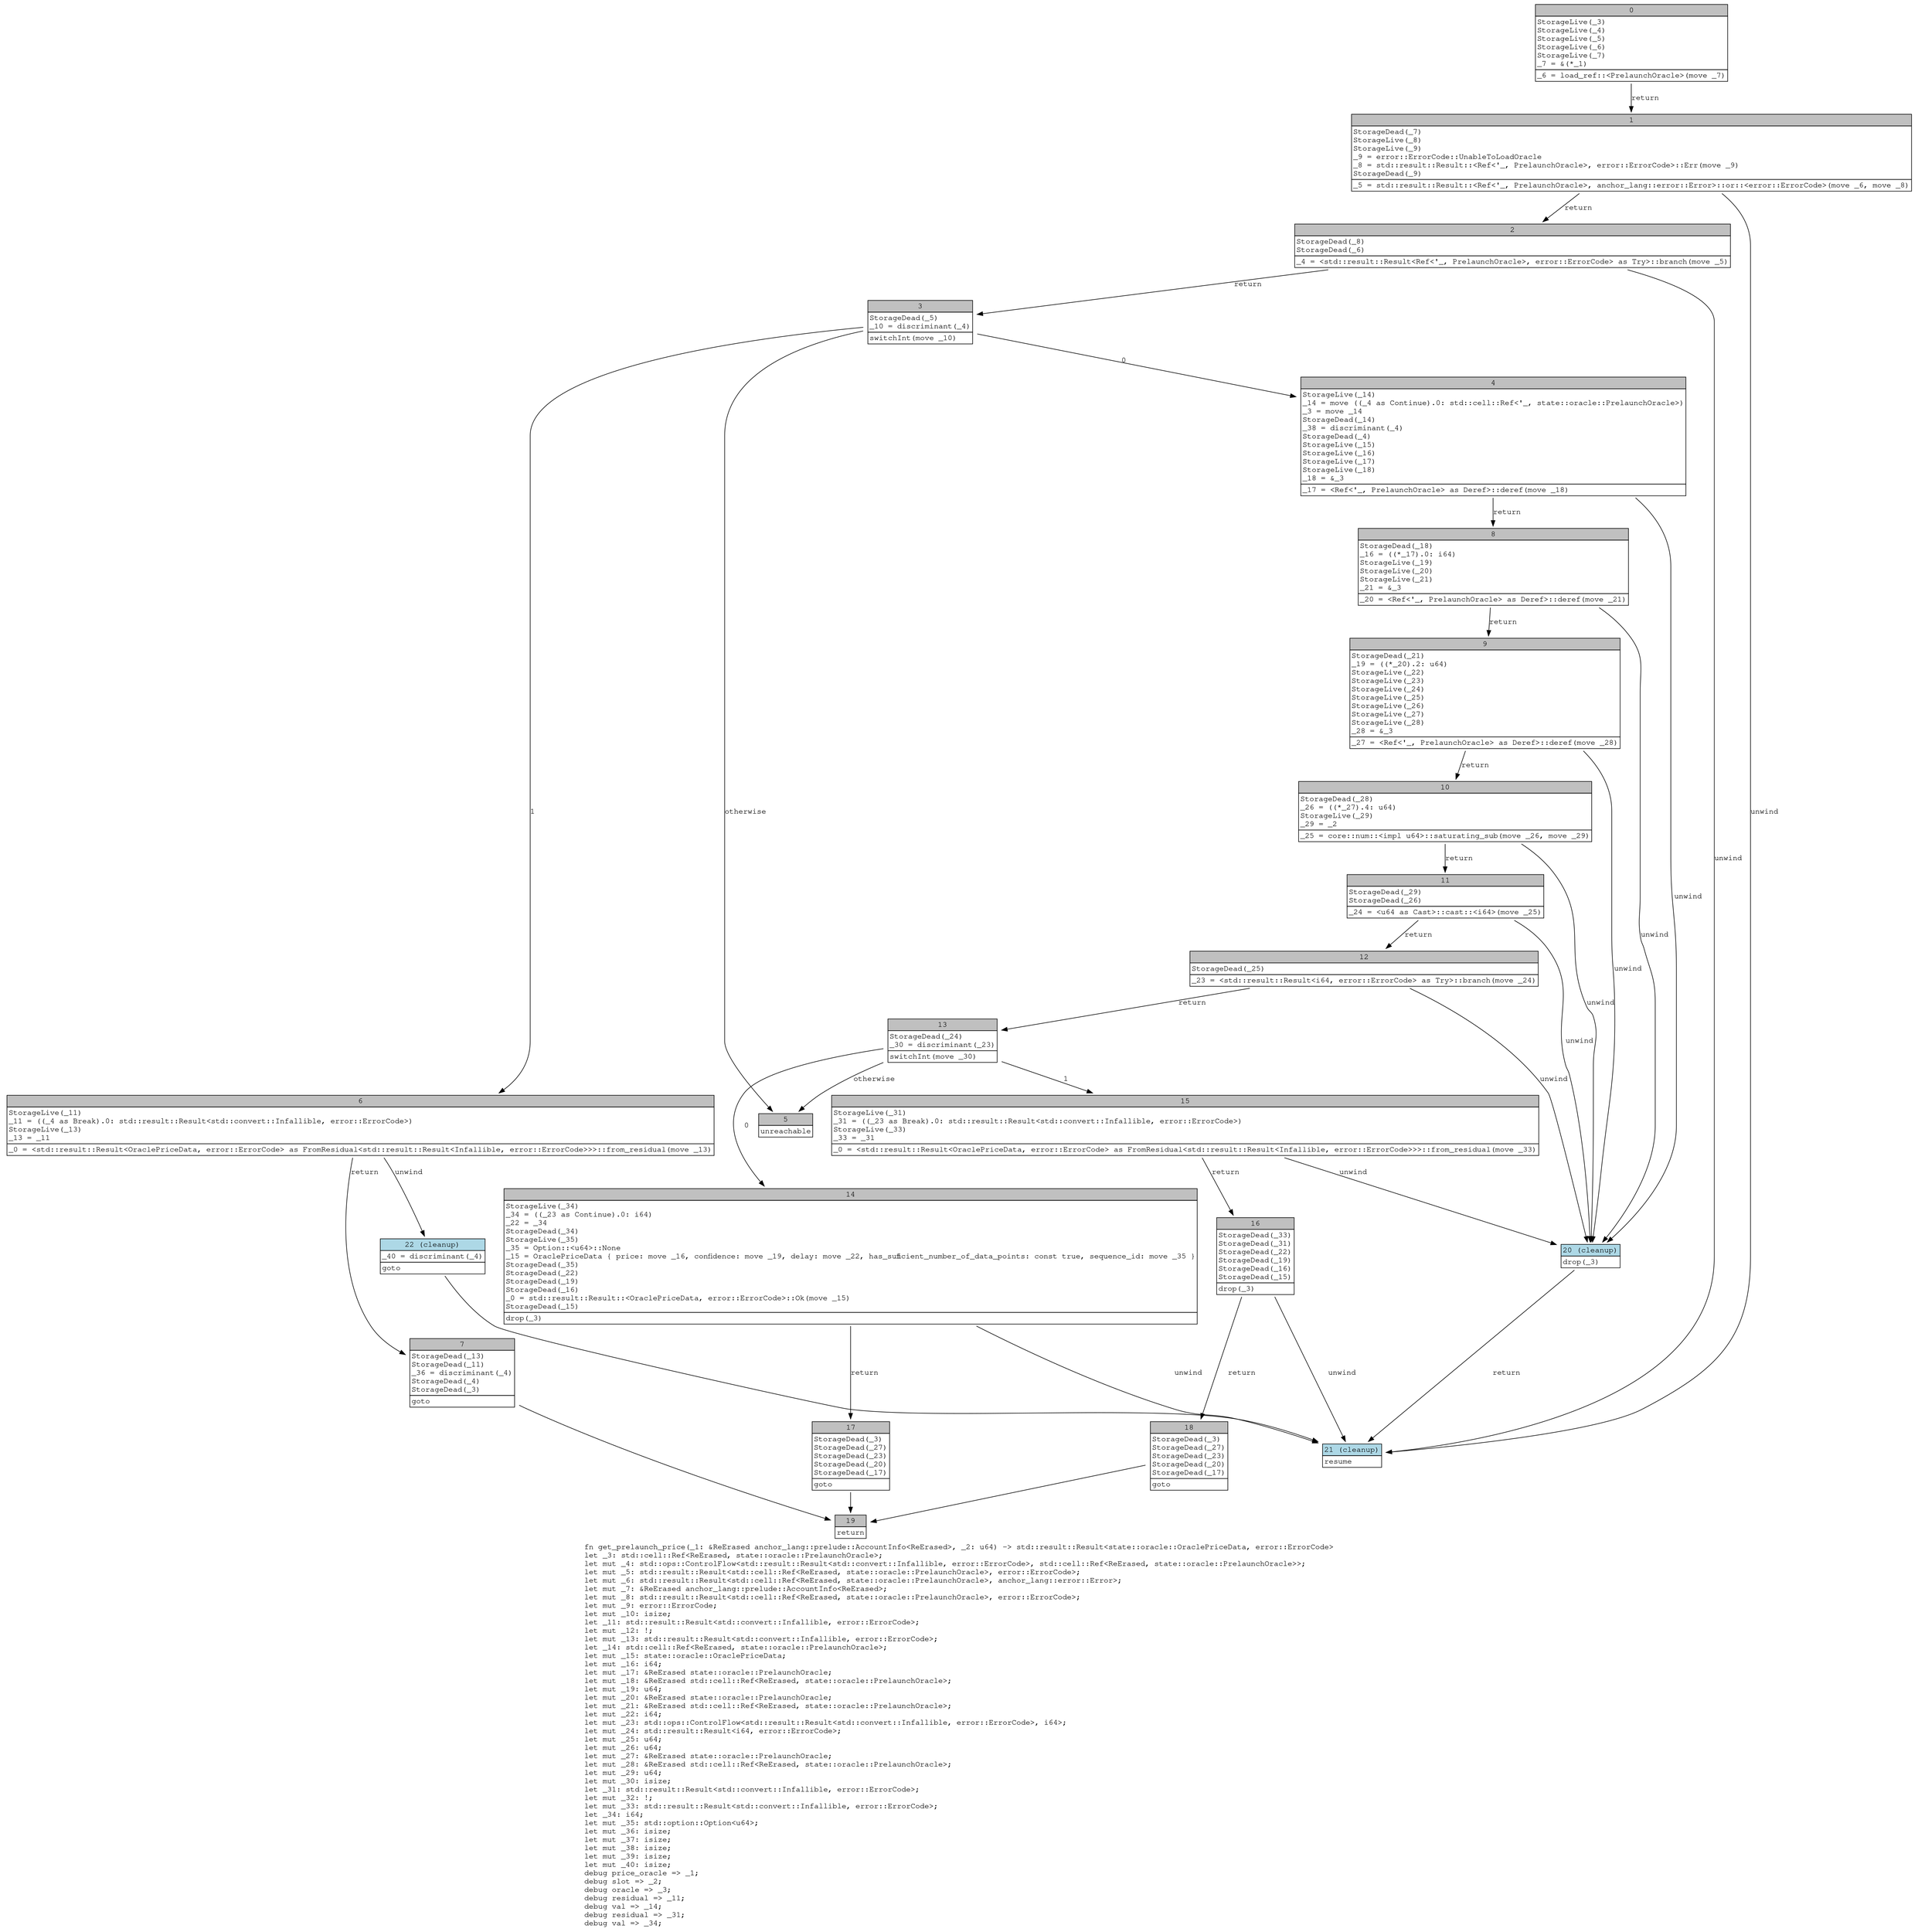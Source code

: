 digraph Mir_0_3531 {
    graph [fontname="Courier, monospace"];
    node [fontname="Courier, monospace"];
    edge [fontname="Courier, monospace"];
    label=<fn get_prelaunch_price(_1: &amp;ReErased anchor_lang::prelude::AccountInfo&lt;ReErased&gt;, _2: u64) -&gt; std::result::Result&lt;state::oracle::OraclePriceData, error::ErrorCode&gt;<br align="left"/>let _3: std::cell::Ref&lt;ReErased, state::oracle::PrelaunchOracle&gt;;<br align="left"/>let mut _4: std::ops::ControlFlow&lt;std::result::Result&lt;std::convert::Infallible, error::ErrorCode&gt;, std::cell::Ref&lt;ReErased, state::oracle::PrelaunchOracle&gt;&gt;;<br align="left"/>let mut _5: std::result::Result&lt;std::cell::Ref&lt;ReErased, state::oracle::PrelaunchOracle&gt;, error::ErrorCode&gt;;<br align="left"/>let mut _6: std::result::Result&lt;std::cell::Ref&lt;ReErased, state::oracle::PrelaunchOracle&gt;, anchor_lang::error::Error&gt;;<br align="left"/>let mut _7: &amp;ReErased anchor_lang::prelude::AccountInfo&lt;ReErased&gt;;<br align="left"/>let mut _8: std::result::Result&lt;std::cell::Ref&lt;ReErased, state::oracle::PrelaunchOracle&gt;, error::ErrorCode&gt;;<br align="left"/>let mut _9: error::ErrorCode;<br align="left"/>let mut _10: isize;<br align="left"/>let _11: std::result::Result&lt;std::convert::Infallible, error::ErrorCode&gt;;<br align="left"/>let mut _12: !;<br align="left"/>let mut _13: std::result::Result&lt;std::convert::Infallible, error::ErrorCode&gt;;<br align="left"/>let _14: std::cell::Ref&lt;ReErased, state::oracle::PrelaunchOracle&gt;;<br align="left"/>let mut _15: state::oracle::OraclePriceData;<br align="left"/>let mut _16: i64;<br align="left"/>let mut _17: &amp;ReErased state::oracle::PrelaunchOracle;<br align="left"/>let mut _18: &amp;ReErased std::cell::Ref&lt;ReErased, state::oracle::PrelaunchOracle&gt;;<br align="left"/>let mut _19: u64;<br align="left"/>let mut _20: &amp;ReErased state::oracle::PrelaunchOracle;<br align="left"/>let mut _21: &amp;ReErased std::cell::Ref&lt;ReErased, state::oracle::PrelaunchOracle&gt;;<br align="left"/>let mut _22: i64;<br align="left"/>let mut _23: std::ops::ControlFlow&lt;std::result::Result&lt;std::convert::Infallible, error::ErrorCode&gt;, i64&gt;;<br align="left"/>let mut _24: std::result::Result&lt;i64, error::ErrorCode&gt;;<br align="left"/>let mut _25: u64;<br align="left"/>let mut _26: u64;<br align="left"/>let mut _27: &amp;ReErased state::oracle::PrelaunchOracle;<br align="left"/>let mut _28: &amp;ReErased std::cell::Ref&lt;ReErased, state::oracle::PrelaunchOracle&gt;;<br align="left"/>let mut _29: u64;<br align="left"/>let mut _30: isize;<br align="left"/>let _31: std::result::Result&lt;std::convert::Infallible, error::ErrorCode&gt;;<br align="left"/>let mut _32: !;<br align="left"/>let mut _33: std::result::Result&lt;std::convert::Infallible, error::ErrorCode&gt;;<br align="left"/>let _34: i64;<br align="left"/>let mut _35: std::option::Option&lt;u64&gt;;<br align="left"/>let mut _36: isize;<br align="left"/>let mut _37: isize;<br align="left"/>let mut _38: isize;<br align="left"/>let mut _39: isize;<br align="left"/>let mut _40: isize;<br align="left"/>debug price_oracle =&gt; _1;<br align="left"/>debug slot =&gt; _2;<br align="left"/>debug oracle =&gt; _3;<br align="left"/>debug residual =&gt; _11;<br align="left"/>debug val =&gt; _14;<br align="left"/>debug residual =&gt; _31;<br align="left"/>debug val =&gt; _34;<br align="left"/>>;
    bb0__0_3531 [shape="none", label=<<table border="0" cellborder="1" cellspacing="0"><tr><td bgcolor="gray" align="center" colspan="1">0</td></tr><tr><td align="left" balign="left">StorageLive(_3)<br/>StorageLive(_4)<br/>StorageLive(_5)<br/>StorageLive(_6)<br/>StorageLive(_7)<br/>_7 = &amp;(*_1)<br/></td></tr><tr><td align="left">_6 = load_ref::&lt;PrelaunchOracle&gt;(move _7)</td></tr></table>>];
    bb1__0_3531 [shape="none", label=<<table border="0" cellborder="1" cellspacing="0"><tr><td bgcolor="gray" align="center" colspan="1">1</td></tr><tr><td align="left" balign="left">StorageDead(_7)<br/>StorageLive(_8)<br/>StorageLive(_9)<br/>_9 = error::ErrorCode::UnableToLoadOracle<br/>_8 = std::result::Result::&lt;Ref&lt;'_, PrelaunchOracle&gt;, error::ErrorCode&gt;::Err(move _9)<br/>StorageDead(_9)<br/></td></tr><tr><td align="left">_5 = std::result::Result::&lt;Ref&lt;'_, PrelaunchOracle&gt;, anchor_lang::error::Error&gt;::or::&lt;error::ErrorCode&gt;(move _6, move _8)</td></tr></table>>];
    bb2__0_3531 [shape="none", label=<<table border="0" cellborder="1" cellspacing="0"><tr><td bgcolor="gray" align="center" colspan="1">2</td></tr><tr><td align="left" balign="left">StorageDead(_8)<br/>StorageDead(_6)<br/></td></tr><tr><td align="left">_4 = &lt;std::result::Result&lt;Ref&lt;'_, PrelaunchOracle&gt;, error::ErrorCode&gt; as Try&gt;::branch(move _5)</td></tr></table>>];
    bb3__0_3531 [shape="none", label=<<table border="0" cellborder="1" cellspacing="0"><tr><td bgcolor="gray" align="center" colspan="1">3</td></tr><tr><td align="left" balign="left">StorageDead(_5)<br/>_10 = discriminant(_4)<br/></td></tr><tr><td align="left">switchInt(move _10)</td></tr></table>>];
    bb4__0_3531 [shape="none", label=<<table border="0" cellborder="1" cellspacing="0"><tr><td bgcolor="gray" align="center" colspan="1">4</td></tr><tr><td align="left" balign="left">StorageLive(_14)<br/>_14 = move ((_4 as Continue).0: std::cell::Ref&lt;'_, state::oracle::PrelaunchOracle&gt;)<br/>_3 = move _14<br/>StorageDead(_14)<br/>_38 = discriminant(_4)<br/>StorageDead(_4)<br/>StorageLive(_15)<br/>StorageLive(_16)<br/>StorageLive(_17)<br/>StorageLive(_18)<br/>_18 = &amp;_3<br/></td></tr><tr><td align="left">_17 = &lt;Ref&lt;'_, PrelaunchOracle&gt; as Deref&gt;::deref(move _18)</td></tr></table>>];
    bb5__0_3531 [shape="none", label=<<table border="0" cellborder="1" cellspacing="0"><tr><td bgcolor="gray" align="center" colspan="1">5</td></tr><tr><td align="left">unreachable</td></tr></table>>];
    bb6__0_3531 [shape="none", label=<<table border="0" cellborder="1" cellspacing="0"><tr><td bgcolor="gray" align="center" colspan="1">6</td></tr><tr><td align="left" balign="left">StorageLive(_11)<br/>_11 = ((_4 as Break).0: std::result::Result&lt;std::convert::Infallible, error::ErrorCode&gt;)<br/>StorageLive(_13)<br/>_13 = _11<br/></td></tr><tr><td align="left">_0 = &lt;std::result::Result&lt;OraclePriceData, error::ErrorCode&gt; as FromResidual&lt;std::result::Result&lt;Infallible, error::ErrorCode&gt;&gt;&gt;::from_residual(move _13)</td></tr></table>>];
    bb7__0_3531 [shape="none", label=<<table border="0" cellborder="1" cellspacing="0"><tr><td bgcolor="gray" align="center" colspan="1">7</td></tr><tr><td align="left" balign="left">StorageDead(_13)<br/>StorageDead(_11)<br/>_36 = discriminant(_4)<br/>StorageDead(_4)<br/>StorageDead(_3)<br/></td></tr><tr><td align="left">goto</td></tr></table>>];
    bb8__0_3531 [shape="none", label=<<table border="0" cellborder="1" cellspacing="0"><tr><td bgcolor="gray" align="center" colspan="1">8</td></tr><tr><td align="left" balign="left">StorageDead(_18)<br/>_16 = ((*_17).0: i64)<br/>StorageLive(_19)<br/>StorageLive(_20)<br/>StorageLive(_21)<br/>_21 = &amp;_3<br/></td></tr><tr><td align="left">_20 = &lt;Ref&lt;'_, PrelaunchOracle&gt; as Deref&gt;::deref(move _21)</td></tr></table>>];
    bb9__0_3531 [shape="none", label=<<table border="0" cellborder="1" cellspacing="0"><tr><td bgcolor="gray" align="center" colspan="1">9</td></tr><tr><td align="left" balign="left">StorageDead(_21)<br/>_19 = ((*_20).2: u64)<br/>StorageLive(_22)<br/>StorageLive(_23)<br/>StorageLive(_24)<br/>StorageLive(_25)<br/>StorageLive(_26)<br/>StorageLive(_27)<br/>StorageLive(_28)<br/>_28 = &amp;_3<br/></td></tr><tr><td align="left">_27 = &lt;Ref&lt;'_, PrelaunchOracle&gt; as Deref&gt;::deref(move _28)</td></tr></table>>];
    bb10__0_3531 [shape="none", label=<<table border="0" cellborder="1" cellspacing="0"><tr><td bgcolor="gray" align="center" colspan="1">10</td></tr><tr><td align="left" balign="left">StorageDead(_28)<br/>_26 = ((*_27).4: u64)<br/>StorageLive(_29)<br/>_29 = _2<br/></td></tr><tr><td align="left">_25 = core::num::&lt;impl u64&gt;::saturating_sub(move _26, move _29)</td></tr></table>>];
    bb11__0_3531 [shape="none", label=<<table border="0" cellborder="1" cellspacing="0"><tr><td bgcolor="gray" align="center" colspan="1">11</td></tr><tr><td align="left" balign="left">StorageDead(_29)<br/>StorageDead(_26)<br/></td></tr><tr><td align="left">_24 = &lt;u64 as Cast&gt;::cast::&lt;i64&gt;(move _25)</td></tr></table>>];
    bb12__0_3531 [shape="none", label=<<table border="0" cellborder="1" cellspacing="0"><tr><td bgcolor="gray" align="center" colspan="1">12</td></tr><tr><td align="left" balign="left">StorageDead(_25)<br/></td></tr><tr><td align="left">_23 = &lt;std::result::Result&lt;i64, error::ErrorCode&gt; as Try&gt;::branch(move _24)</td></tr></table>>];
    bb13__0_3531 [shape="none", label=<<table border="0" cellborder="1" cellspacing="0"><tr><td bgcolor="gray" align="center" colspan="1">13</td></tr><tr><td align="left" balign="left">StorageDead(_24)<br/>_30 = discriminant(_23)<br/></td></tr><tr><td align="left">switchInt(move _30)</td></tr></table>>];
    bb14__0_3531 [shape="none", label=<<table border="0" cellborder="1" cellspacing="0"><tr><td bgcolor="gray" align="center" colspan="1">14</td></tr><tr><td align="left" balign="left">StorageLive(_34)<br/>_34 = ((_23 as Continue).0: i64)<br/>_22 = _34<br/>StorageDead(_34)<br/>StorageLive(_35)<br/>_35 = Option::&lt;u64&gt;::None<br/>_15 = OraclePriceData { price: move _16, confidence: move _19, delay: move _22, has_sufficient_number_of_data_points: const true, sequence_id: move _35 }<br/>StorageDead(_35)<br/>StorageDead(_22)<br/>StorageDead(_19)<br/>StorageDead(_16)<br/>_0 = std::result::Result::&lt;OraclePriceData, error::ErrorCode&gt;::Ok(move _15)<br/>StorageDead(_15)<br/></td></tr><tr><td align="left">drop(_3)</td></tr></table>>];
    bb15__0_3531 [shape="none", label=<<table border="0" cellborder="1" cellspacing="0"><tr><td bgcolor="gray" align="center" colspan="1">15</td></tr><tr><td align="left" balign="left">StorageLive(_31)<br/>_31 = ((_23 as Break).0: std::result::Result&lt;std::convert::Infallible, error::ErrorCode&gt;)<br/>StorageLive(_33)<br/>_33 = _31<br/></td></tr><tr><td align="left">_0 = &lt;std::result::Result&lt;OraclePriceData, error::ErrorCode&gt; as FromResidual&lt;std::result::Result&lt;Infallible, error::ErrorCode&gt;&gt;&gt;::from_residual(move _33)</td></tr></table>>];
    bb16__0_3531 [shape="none", label=<<table border="0" cellborder="1" cellspacing="0"><tr><td bgcolor="gray" align="center" colspan="1">16</td></tr><tr><td align="left" balign="left">StorageDead(_33)<br/>StorageDead(_31)<br/>StorageDead(_22)<br/>StorageDead(_19)<br/>StorageDead(_16)<br/>StorageDead(_15)<br/></td></tr><tr><td align="left">drop(_3)</td></tr></table>>];
    bb17__0_3531 [shape="none", label=<<table border="0" cellborder="1" cellspacing="0"><tr><td bgcolor="gray" align="center" colspan="1">17</td></tr><tr><td align="left" balign="left">StorageDead(_3)<br/>StorageDead(_27)<br/>StorageDead(_23)<br/>StorageDead(_20)<br/>StorageDead(_17)<br/></td></tr><tr><td align="left">goto</td></tr></table>>];
    bb18__0_3531 [shape="none", label=<<table border="0" cellborder="1" cellspacing="0"><tr><td bgcolor="gray" align="center" colspan="1">18</td></tr><tr><td align="left" balign="left">StorageDead(_3)<br/>StorageDead(_27)<br/>StorageDead(_23)<br/>StorageDead(_20)<br/>StorageDead(_17)<br/></td></tr><tr><td align="left">goto</td></tr></table>>];
    bb19__0_3531 [shape="none", label=<<table border="0" cellborder="1" cellspacing="0"><tr><td bgcolor="gray" align="center" colspan="1">19</td></tr><tr><td align="left">return</td></tr></table>>];
    bb20__0_3531 [shape="none", label=<<table border="0" cellborder="1" cellspacing="0"><tr><td bgcolor="lightblue" align="center" colspan="1">20 (cleanup)</td></tr><tr><td align="left">drop(_3)</td></tr></table>>];
    bb21__0_3531 [shape="none", label=<<table border="0" cellborder="1" cellspacing="0"><tr><td bgcolor="lightblue" align="center" colspan="1">21 (cleanup)</td></tr><tr><td align="left">resume</td></tr></table>>];
    bb22__0_3531 [shape="none", label=<<table border="0" cellborder="1" cellspacing="0"><tr><td bgcolor="lightblue" align="center" colspan="1">22 (cleanup)</td></tr><tr><td align="left" balign="left">_40 = discriminant(_4)<br/></td></tr><tr><td align="left">goto</td></tr></table>>];
    bb0__0_3531 -> bb1__0_3531 [label="return"];
    bb1__0_3531 -> bb2__0_3531 [label="return"];
    bb1__0_3531 -> bb21__0_3531 [label="unwind"];
    bb2__0_3531 -> bb3__0_3531 [label="return"];
    bb2__0_3531 -> bb21__0_3531 [label="unwind"];
    bb3__0_3531 -> bb4__0_3531 [label="0"];
    bb3__0_3531 -> bb6__0_3531 [label="1"];
    bb3__0_3531 -> bb5__0_3531 [label="otherwise"];
    bb4__0_3531 -> bb8__0_3531 [label="return"];
    bb4__0_3531 -> bb20__0_3531 [label="unwind"];
    bb6__0_3531 -> bb7__0_3531 [label="return"];
    bb6__0_3531 -> bb22__0_3531 [label="unwind"];
    bb7__0_3531 -> bb19__0_3531 [label=""];
    bb8__0_3531 -> bb9__0_3531 [label="return"];
    bb8__0_3531 -> bb20__0_3531 [label="unwind"];
    bb9__0_3531 -> bb10__0_3531 [label="return"];
    bb9__0_3531 -> bb20__0_3531 [label="unwind"];
    bb10__0_3531 -> bb11__0_3531 [label="return"];
    bb10__0_3531 -> bb20__0_3531 [label="unwind"];
    bb11__0_3531 -> bb12__0_3531 [label="return"];
    bb11__0_3531 -> bb20__0_3531 [label="unwind"];
    bb12__0_3531 -> bb13__0_3531 [label="return"];
    bb12__0_3531 -> bb20__0_3531 [label="unwind"];
    bb13__0_3531 -> bb14__0_3531 [label="0"];
    bb13__0_3531 -> bb15__0_3531 [label="1"];
    bb13__0_3531 -> bb5__0_3531 [label="otherwise"];
    bb14__0_3531 -> bb17__0_3531 [label="return"];
    bb14__0_3531 -> bb21__0_3531 [label="unwind"];
    bb15__0_3531 -> bb16__0_3531 [label="return"];
    bb15__0_3531 -> bb20__0_3531 [label="unwind"];
    bb16__0_3531 -> bb18__0_3531 [label="return"];
    bb16__0_3531 -> bb21__0_3531 [label="unwind"];
    bb17__0_3531 -> bb19__0_3531 [label=""];
    bb18__0_3531 -> bb19__0_3531 [label=""];
    bb20__0_3531 -> bb21__0_3531 [label="return"];
    bb22__0_3531 -> bb21__0_3531 [label=""];
}
